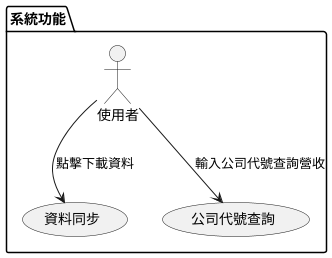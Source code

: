 @startuml

package "系統功能" {

  actor 使用者 as User

  usecase 資料同步 as "資料同步"
  usecase 公司代號查詢 as "公司代號查詢"

  User --> 資料同步 : 點擊下載資料
  User --> 公司代號查詢 : 輸入公司代號查詢營收

}

@enduml